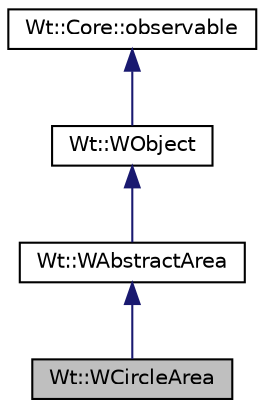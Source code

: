 digraph "Wt::WCircleArea"
{
 // LATEX_PDF_SIZE
  edge [fontname="Helvetica",fontsize="10",labelfontname="Helvetica",labelfontsize="10"];
  node [fontname="Helvetica",fontsize="10",shape=record];
  Node1 [label="Wt::WCircleArea",height=0.2,width=0.4,color="black", fillcolor="grey75", style="filled", fontcolor="black",tooltip="A interactive area in a widget, specified by a circle."];
  Node2 -> Node1 [dir="back",color="midnightblue",fontsize="10",style="solid"];
  Node2 [label="Wt::WAbstractArea",height=0.2,width=0.4,color="black", fillcolor="white", style="filled",URL="$classWt_1_1WAbstractArea.html",tooltip="Abstract base class for interactive areas in a widget."];
  Node3 -> Node2 [dir="back",color="midnightblue",fontsize="10",style="solid"];
  Node3 [label="Wt::WObject",height=0.2,width=0.4,color="black", fillcolor="white", style="filled",URL="$classWt_1_1WObject.html",tooltip="A base class for objects that participate in the signal/slot system."];
  Node4 -> Node3 [dir="back",color="midnightblue",fontsize="10",style="solid"];
  Node4 [label="Wt::Core::observable",height=0.2,width=0.4,color="black", fillcolor="white", style="filled",URL="$classWt_1_1Core_1_1observable.html",tooltip="A base class for objects whose life-time can be tracked."];
}
